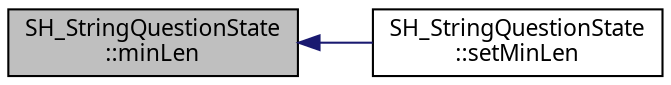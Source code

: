 digraph "SH_StringQuestionState::minLen"
{
 // INTERACTIVE_SVG=YES
  bgcolor="transparent";
  edge [fontname="Verdana",fontsize="11",labelfontname="Verdana",labelfontsize="11"];
  node [fontname="Verdana",fontsize="11",shape=record];
  rankdir="LR";
  Node1 [label="SH_StringQuestionState\l::minLen",height=0.2,width=0.4,color="black", fillcolor="grey75", style="filled" fontcolor="black"];
  Node1 -> Node2 [dir="back",color="midnightblue",fontsize="11",style="solid",fontname="Verdana"];
  Node2 [label="SH_StringQuestionState\l::setMinLen",height=0.2,width=0.4,color="black",URL="$classSH__StringQuestionState.html#adf29a14672e2913642f75e61bfed5818"];
}
